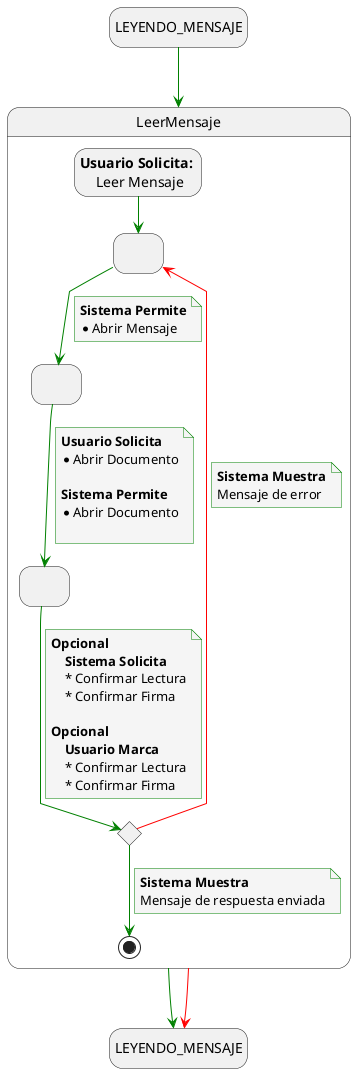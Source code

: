 @startuml leer_confirmar_documento

skinparam {
  NoteBackgroundColor #whiteSmoke
  ArrowColor #green
  NoteBorderColor #green
  linetype polyline
}

hide empty description

state startState as "LEYENDO_MENSAJE"
state endState as "LEYENDO_MENSAJE"


startState --> LeerMensaje
LeerMensaje --> endState
LeerMensaje -[#red]-> endState

state LeerMensaje {
    state solicitudAbrirMensaje as " "
    state solicitudAbrirDocumento as " "
    state solicitudConfirmacionLecturaFirma as " "
    state revisionConfirmacionLecturaFirma <<choice>>
    state usuarioSolicita as "<b>Usuario Solicita:</b> \n Leer Mensaje"
    
    usuarioSolicita --> solicitudAbrirMensaje
    solicitudAbrirMensaje --> solicitudAbrirDocumento
    note on link
        <b>Sistema Permite</b>
        * Abrir Mensaje
    end note

    solicitudAbrirDocumento --> solicitudConfirmacionLecturaFirma
    note on link
        <b>Usuario Solicita</b>
        * Abrir Documento
        
        <b>Sistema Permite</b>
        * Abrir Documento
  
    end note
    
    solicitudConfirmacionLecturaFirma --> revisionConfirmacionLecturaFirma
    note on link
      <b>Opcional</b>
          <b>Sistema Solicita</b>
          * Confirmar Lectura
          * Confirmar Firma
          
      <b>Opcional</b>    
          <b>Usuario Marca</b>
          * Confirmar Lectura
          * Confirmar Firma
    end note
    
    revisionConfirmacionLecturaFirma -[#red]-> solicitudAbrirMensaje
    note on link
        <b>Sistema Muestra</b>
        Mensaje de error
    end note
    
   revisionConfirmacionLecturaFirma --> [*]
    note on link
        <b>Sistema Muestra</b>
        Mensaje de respuesta enviada
    end note

}

@enduml